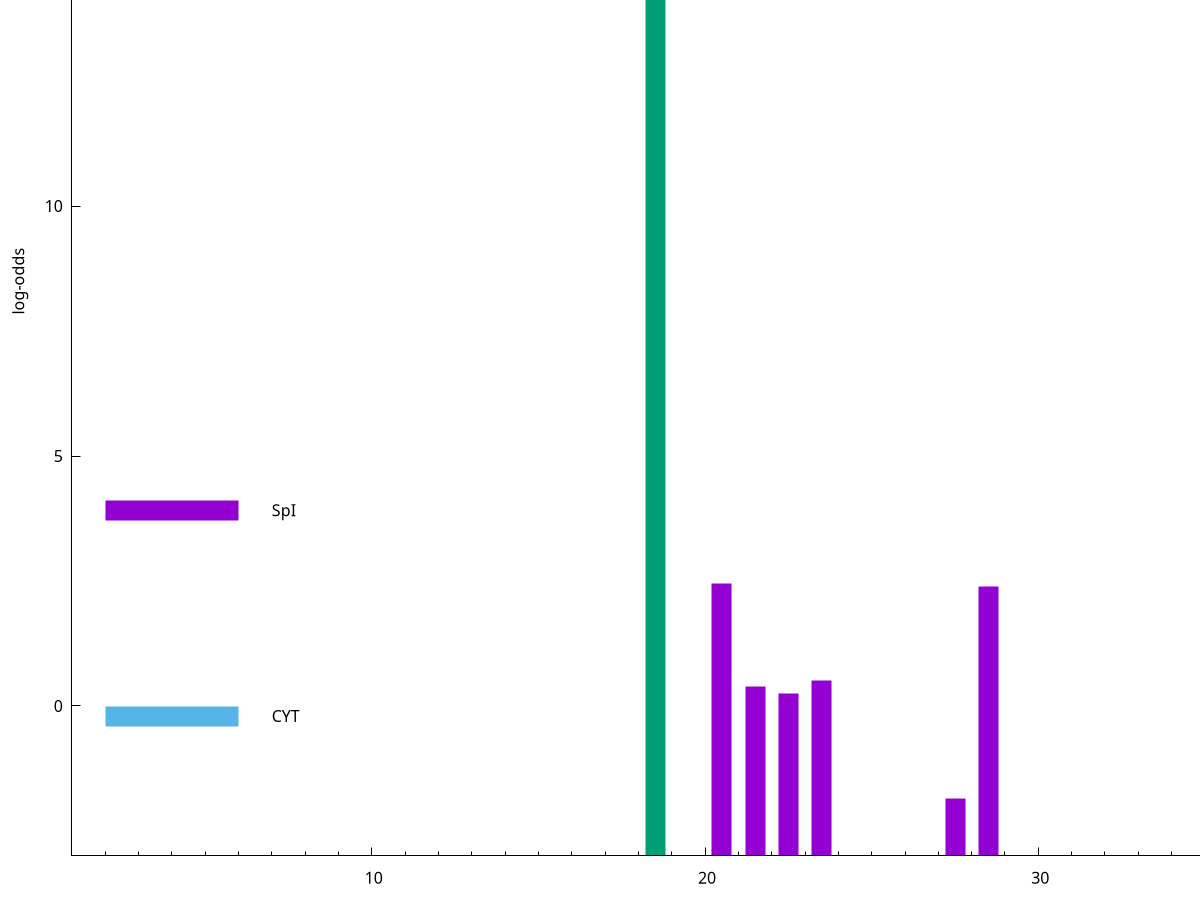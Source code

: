 set title "LipoP predictions for SRR5666568.gff"
set size 2., 1.4
set xrange [1:70] 
set mxtics 10
set yrange [-3:20]
set y2range [0:23]
set ylabel "log-odds"
set term postscript eps color solid "Helvetica" 30
set output "SRR5666568.gff87.eps"
set arrow from 2,15.4297 to 6,15.4297 nohead lt 2 lw 20
set label "SpII" at 7,15.4297
set arrow from 2,3.91627 to 6,3.91627 nohead lt 1 lw 20
set label "SpI" at 7,3.91627
set arrow from 2,-0.200913 to 6,-0.200913 nohead lt 3 lw 20
set label "CYT" at 7,-0.200913
set arrow from 2,15.4297 to 6,15.4297 nohead lt 2 lw 20
set label "SpII" at 7,15.4297
# NOTE: The scores below are the log-odds scores with the threshold
# NOTE: subtracted (a hack to make gnuplot make the histogram all
# NOTE: look nice).
plot "-" axes x1y2 title "" with impulses lt 2 lw 20, "-" axes x1y2 title "" with impulses lt 1 lw 20
18.500000 18.429700
e
20.500000 5.440460
28.500000 5.390970
23.500000 3.514113
21.500000 3.392799
22.500000 3.252860
27.500000 1.154960
e
exit
